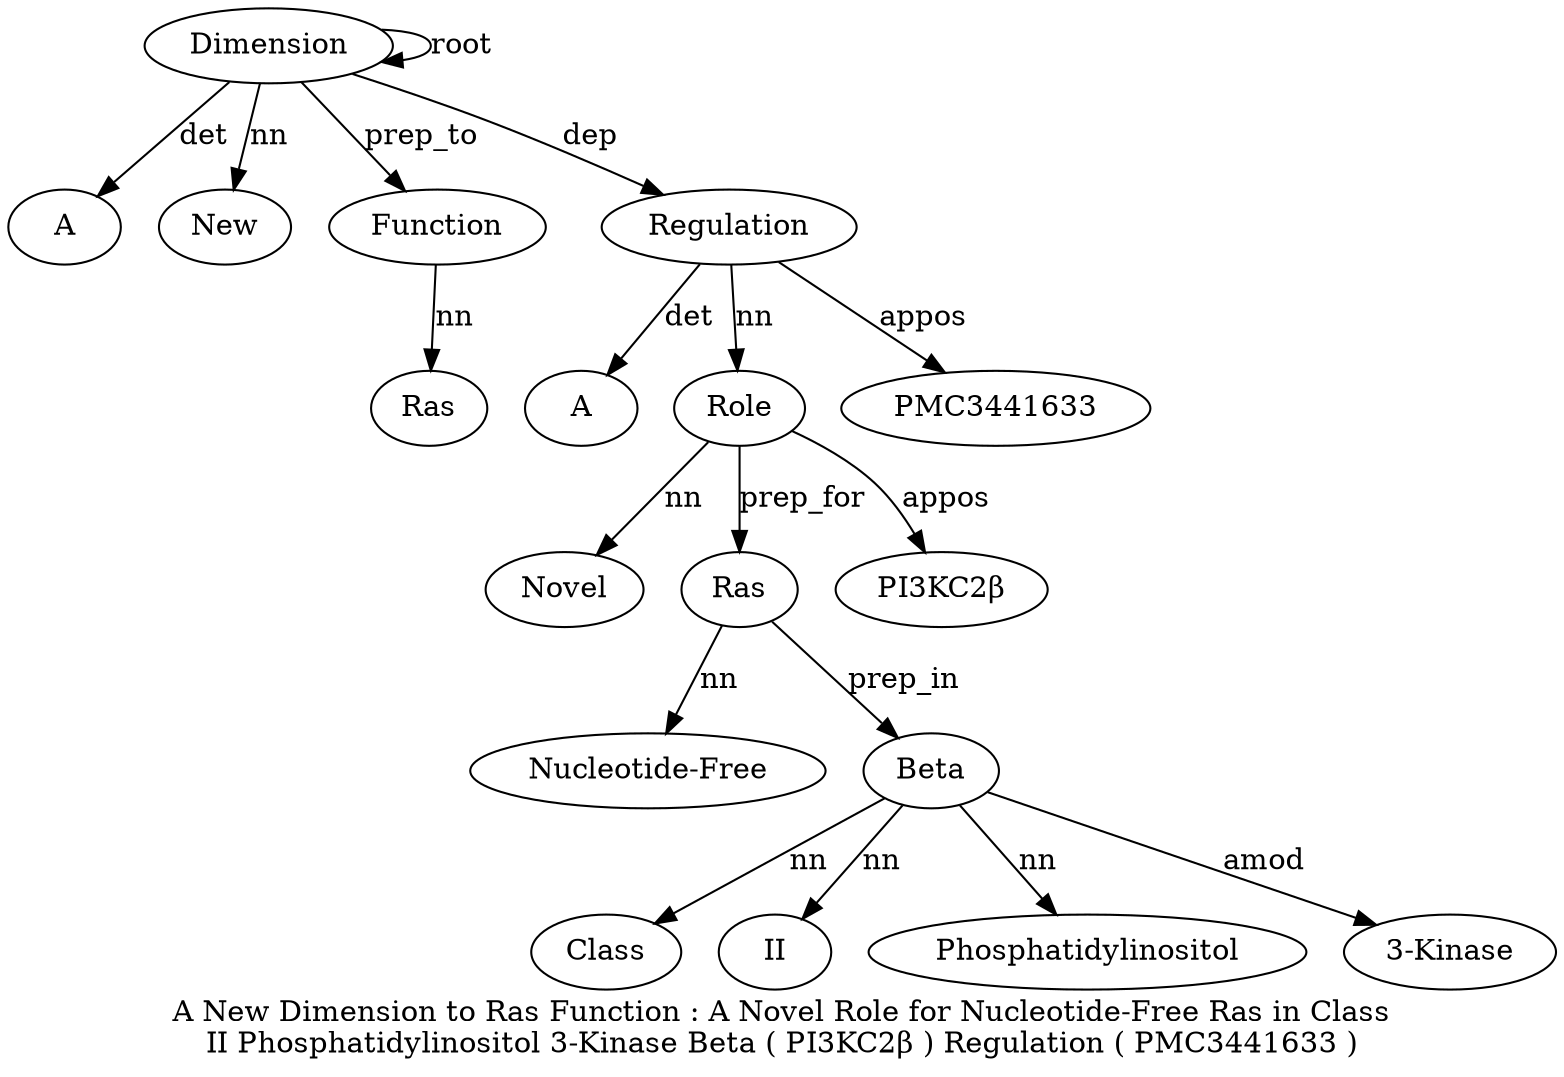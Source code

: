 digraph "A New Dimension to Ras Function : A Novel Role for Nucleotide-Free Ras in Class II Phosphatidylinositol 3-Kinase Beta ( PI3KC2β ) Regulation ( PMC3441633 )" {
label="A New Dimension to Ras Function : A Novel Role for Nucleotide-Free Ras in Class
II Phosphatidylinositol 3-Kinase Beta ( PI3KC2β ) Regulation ( PMC3441633 )";
Dimension3 [style=filled, fillcolor=white, label=Dimension];
A1 [style=filled, fillcolor=white, label=A];
Dimension3 -> A1  [label=det];
New2 [style=filled, fillcolor=white, label=New];
Dimension3 -> New2  [label=nn];
Dimension3 -> Dimension3  [label=root];
Function6 [style=filled, fillcolor=white, label=Function];
Ras5 [style=filled, fillcolor=white, label=Ras];
Function6 -> Ras5  [label=nn];
Dimension3 -> Function6  [label=prep_to];
Regulation23 [style=filled, fillcolor=white, label=Regulation];
A8 [style=filled, fillcolor=white, label=A];
Regulation23 -> A8  [label=det];
Role10 [style=filled, fillcolor=white, label=Role];
Novel9 [style=filled, fillcolor=white, label=Novel];
Role10 -> Novel9  [label=nn];
Regulation23 -> Role10  [label=nn];
Ras13 [style=filled, fillcolor=white, label=Ras];
"Nucleotide-Free12" [style=filled, fillcolor=white, label="Nucleotide-Free"];
Ras13 -> "Nucleotide-Free12"  [label=nn];
Role10 -> Ras13  [label=prep_for];
Beta19 [style=filled, fillcolor=white, label=Beta];
Class15 [style=filled, fillcolor=white, label=Class];
Beta19 -> Class15  [label=nn];
II16 [style=filled, fillcolor=white, label=II];
Beta19 -> II16  [label=nn];
Phosphatidylinositol17 [style=filled, fillcolor=white, label=Phosphatidylinositol];
Beta19 -> Phosphatidylinositol17  [label=nn];
"3-Kinase18" [style=filled, fillcolor=white, label="3-Kinase"];
Beta19 -> "3-Kinase18"  [label=amod];
Ras13 -> Beta19  [label=prep_in];
"PI3KC2β21" [style=filled, fillcolor=white, label="PI3KC2β"];
Role10 -> "PI3KC2β21"  [label=appos];
Dimension3 -> Regulation23  [label=dep];
PMC344163325 [style=filled, fillcolor=white, label=PMC3441633];
Regulation23 -> PMC344163325  [label=appos];
}
